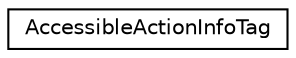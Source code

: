 digraph "类继承关系图"
{
 // LATEX_PDF_SIZE
  edge [fontname="Helvetica",fontsize="10",labelfontname="Helvetica",labelfontsize="10"];
  node [fontname="Helvetica",fontsize="10",shape=record];
  rankdir="LR";
  Node0 [label="AccessibleActionInfoTag",height=0.2,width=0.4,color="black", fillcolor="white", style="filled",URL="$struct_accessible_action_info_tag.html",tooltip=" "];
}
